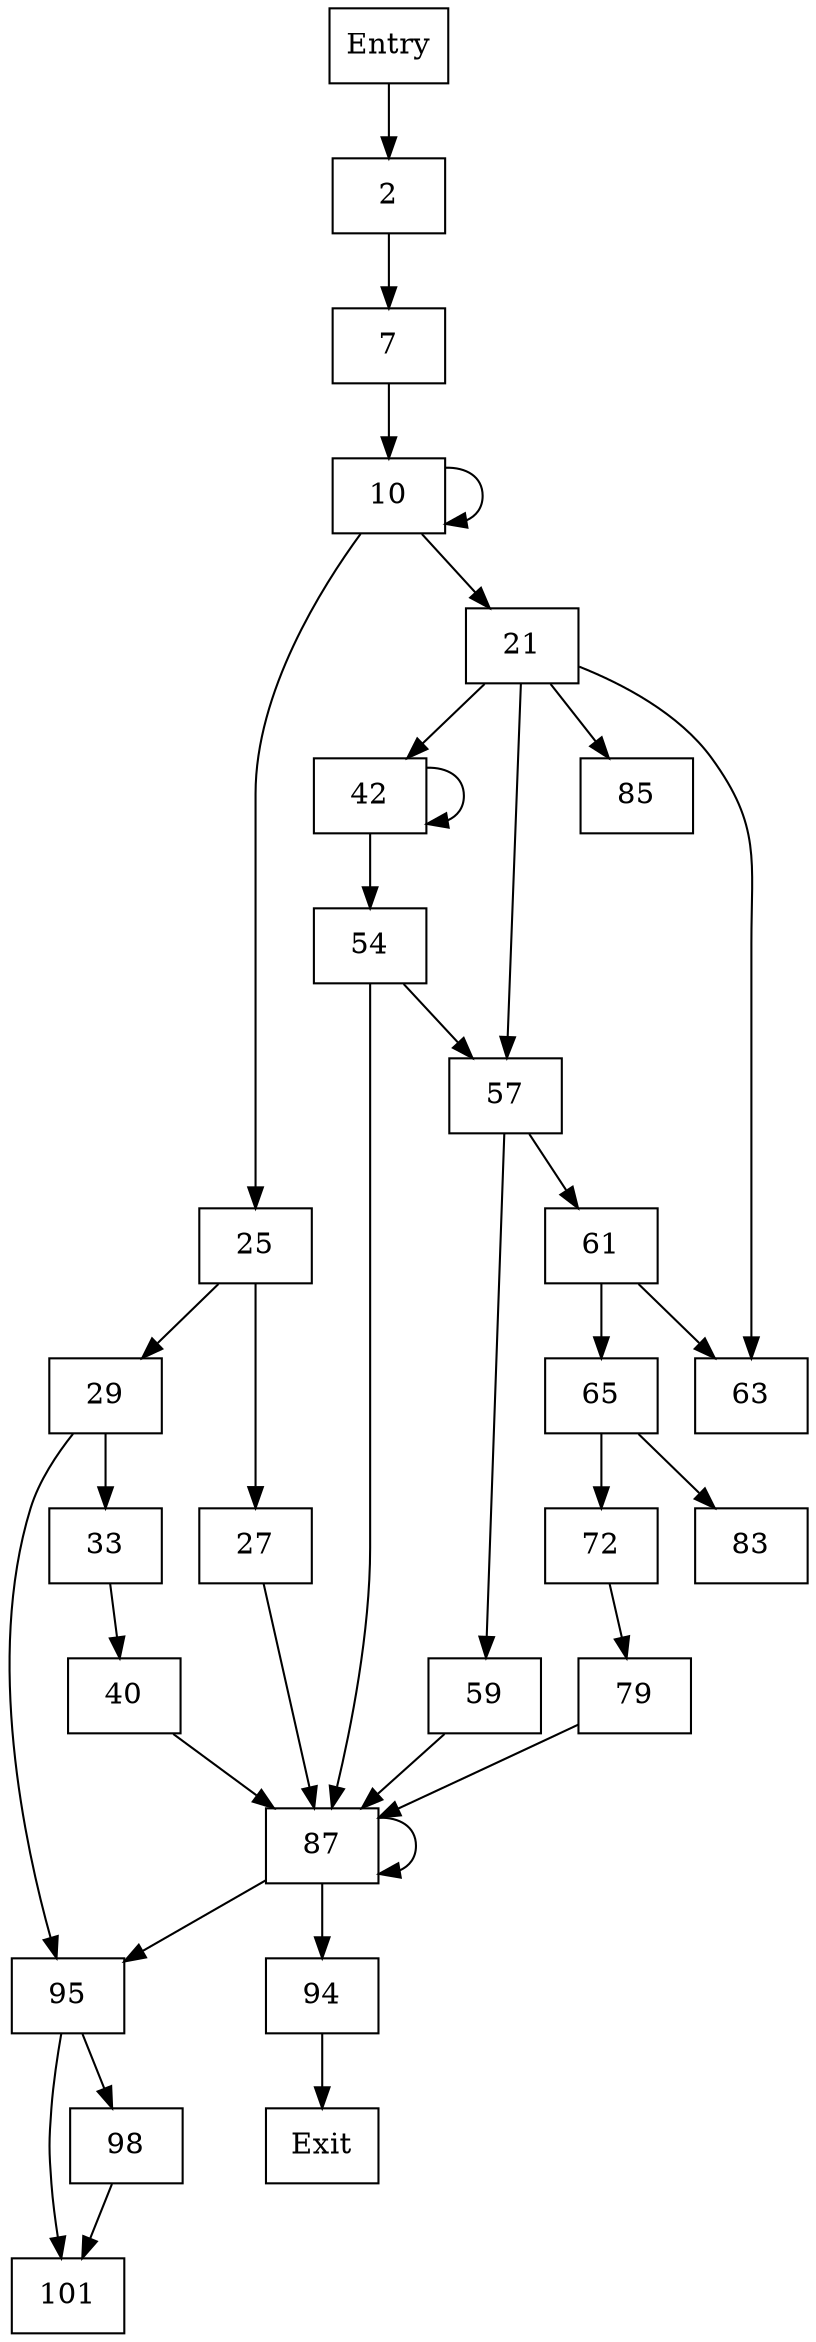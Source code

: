digraph "CFG" {
  node [shape=box];
  "Entry" -> "2";
  "2" -> "7";
  "7" -> "10";
  "10" -> "10";
  "10" -> "25";
  "25" -> "27";
  "27" -> "87";
  "25" -> "29";
  "29" -> "33";
  "33" -> "40";
  "40" -> "87";
  "29" -> "95";
  "10" -> "21";
  "21" -> "57";
  "21" -> "42";
  "42" -> "42";
  "42" -> "54";
  "54" -> "87";
  "54" -> "57";
  "57" -> "59";
  "59" -> "87";
  "57" -> "61";
  "61" -> "63";
  "61" -> "65";
  "65" -> "72";
  "72" -> "79";
  "79" -> "87";
  "65" -> "83";
  "21" -> "63";
  "21" -> "85";
  "87" -> "87";
  "87" -> "94";
  "94" -> "Exit";
  "87" -> "95";
  "95" -> "101";
  "95" -> "98";
  "98" -> "101";

}